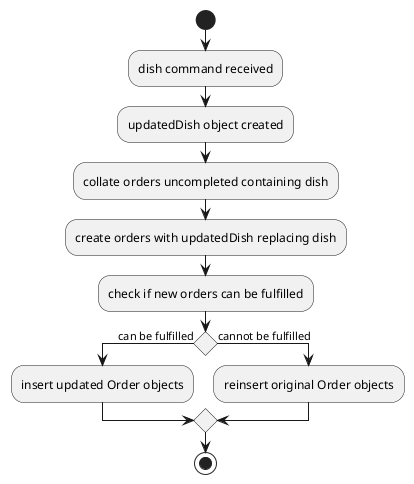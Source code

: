 @startuml
'https://plantuml.com/activity-diagram-beta

start
:dish command received;
:updatedDish object created;
:collate orders uncompleted containing dish;
:create orders with updatedDish replacing dish;
:check if new orders can be fulfilled;
if () then (can be fulfilled)
    :insert updated Order objects;
else (cannot be fulfilled)
    :reinsert original Order objects;
endif

stop

@enduml
